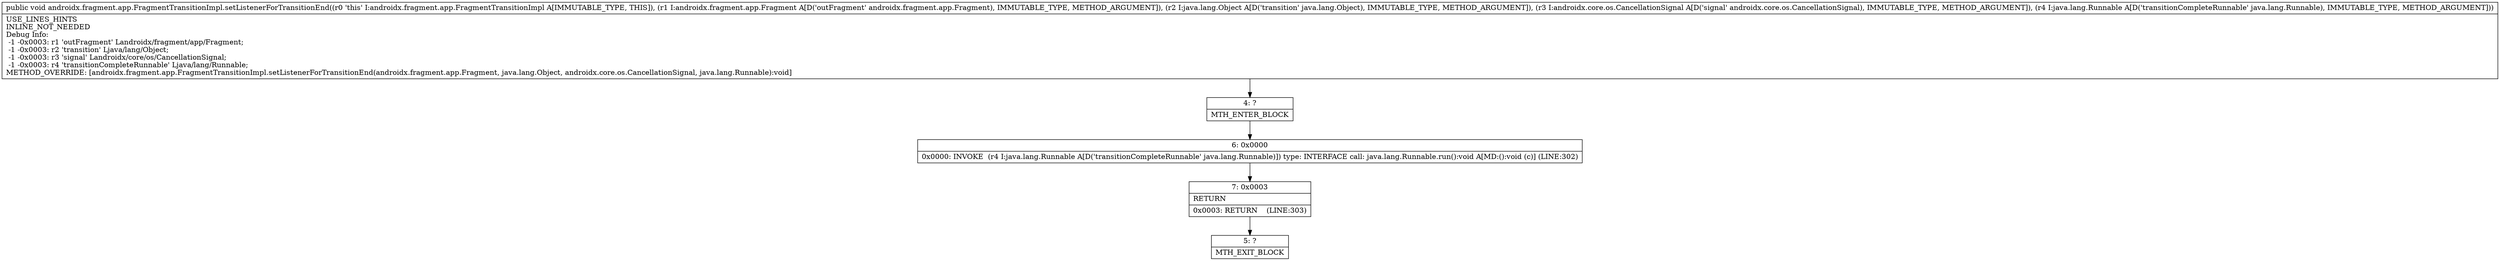 digraph "CFG forandroidx.fragment.app.FragmentTransitionImpl.setListenerForTransitionEnd(Landroidx\/fragment\/app\/Fragment;Ljava\/lang\/Object;Landroidx\/core\/os\/CancellationSignal;Ljava\/lang\/Runnable;)V" {
Node_4 [shape=record,label="{4\:\ ?|MTH_ENTER_BLOCK\l}"];
Node_6 [shape=record,label="{6\:\ 0x0000|0x0000: INVOKE  (r4 I:java.lang.Runnable A[D('transitionCompleteRunnable' java.lang.Runnable)]) type: INTERFACE call: java.lang.Runnable.run():void A[MD:():void (c)] (LINE:302)\l}"];
Node_7 [shape=record,label="{7\:\ 0x0003|RETURN\l|0x0003: RETURN    (LINE:303)\l}"];
Node_5 [shape=record,label="{5\:\ ?|MTH_EXIT_BLOCK\l}"];
MethodNode[shape=record,label="{public void androidx.fragment.app.FragmentTransitionImpl.setListenerForTransitionEnd((r0 'this' I:androidx.fragment.app.FragmentTransitionImpl A[IMMUTABLE_TYPE, THIS]), (r1 I:androidx.fragment.app.Fragment A[D('outFragment' androidx.fragment.app.Fragment), IMMUTABLE_TYPE, METHOD_ARGUMENT]), (r2 I:java.lang.Object A[D('transition' java.lang.Object), IMMUTABLE_TYPE, METHOD_ARGUMENT]), (r3 I:androidx.core.os.CancellationSignal A[D('signal' androidx.core.os.CancellationSignal), IMMUTABLE_TYPE, METHOD_ARGUMENT]), (r4 I:java.lang.Runnable A[D('transitionCompleteRunnable' java.lang.Runnable), IMMUTABLE_TYPE, METHOD_ARGUMENT]))  | USE_LINES_HINTS\lINLINE_NOT_NEEDED\lDebug Info:\l  \-1 \-0x0003: r1 'outFragment' Landroidx\/fragment\/app\/Fragment;\l  \-1 \-0x0003: r2 'transition' Ljava\/lang\/Object;\l  \-1 \-0x0003: r3 'signal' Landroidx\/core\/os\/CancellationSignal;\l  \-1 \-0x0003: r4 'transitionCompleteRunnable' Ljava\/lang\/Runnable;\lMETHOD_OVERRIDE: [androidx.fragment.app.FragmentTransitionImpl.setListenerForTransitionEnd(androidx.fragment.app.Fragment, java.lang.Object, androidx.core.os.CancellationSignal, java.lang.Runnable):void]\l}"];
MethodNode -> Node_4;Node_4 -> Node_6;
Node_6 -> Node_7;
Node_7 -> Node_5;
}

